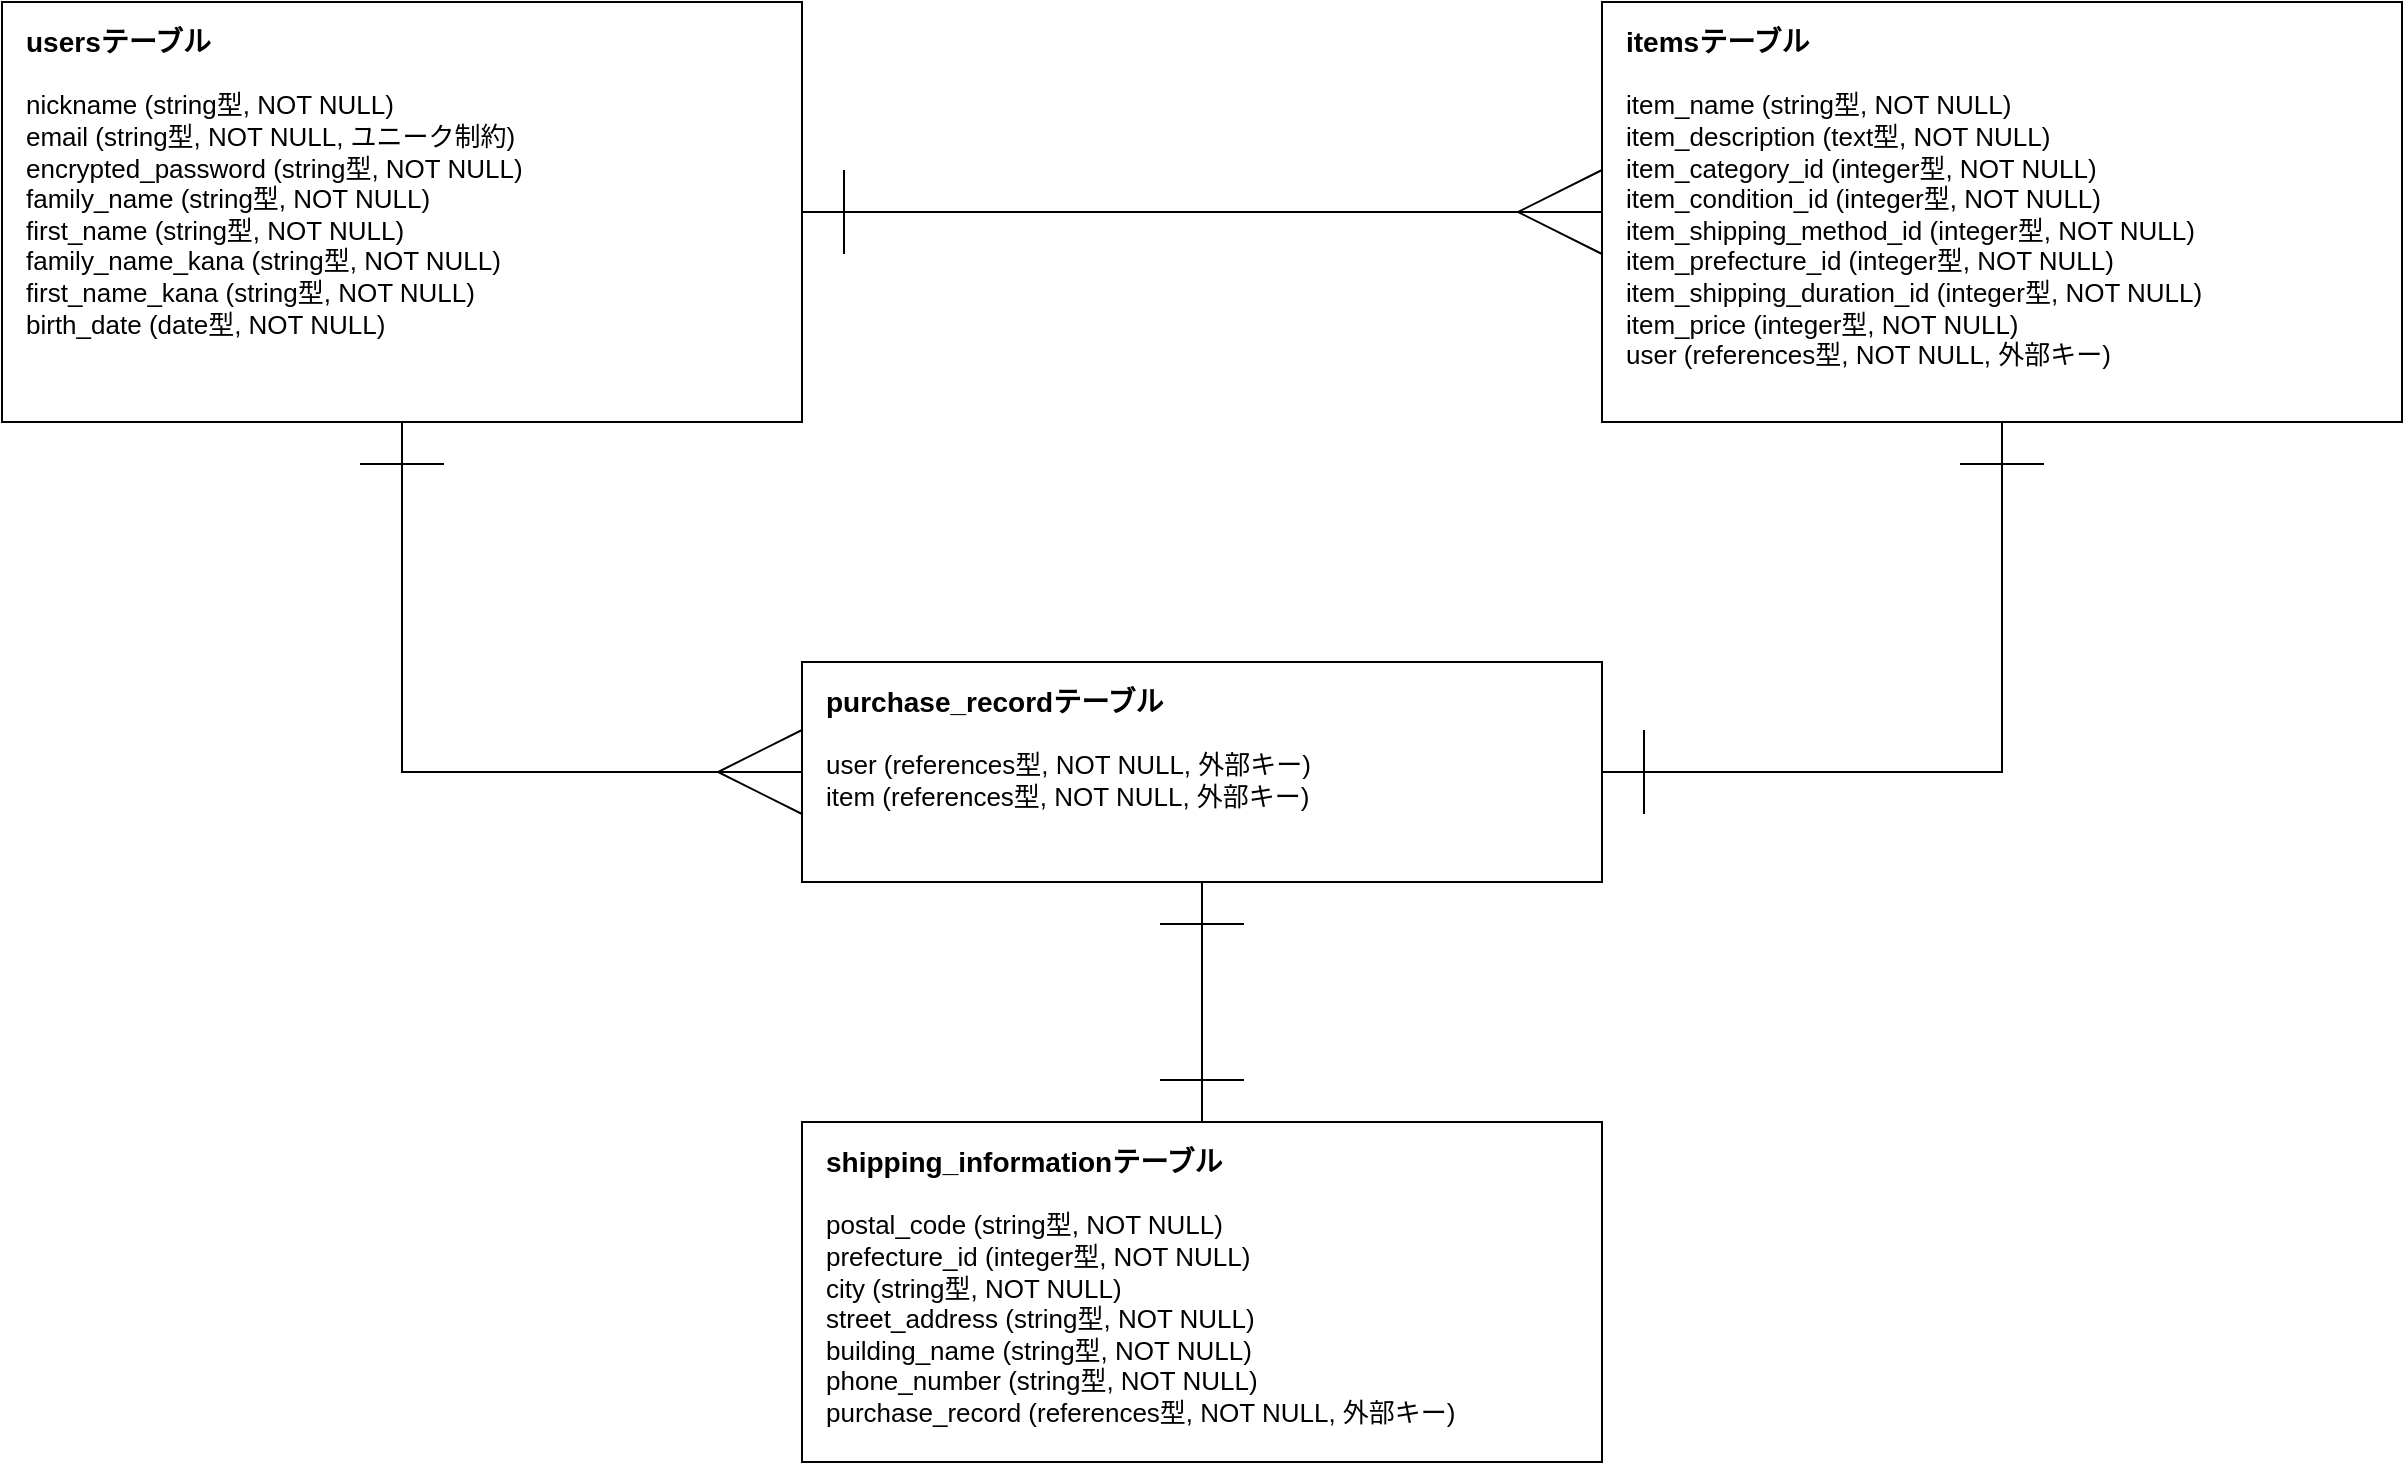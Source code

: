 <mxfile>
    <diagram id="SH2ILtIKAv5i9OEA5LSd" name="ページ1">
        <mxGraphModel dx="1116" dy="633" grid="1" gridSize="10" guides="1" tooltips="1" connect="1" arrows="1" fold="1" page="1" pageScale="1" pageWidth="827" pageHeight="1169" math="0" shadow="0">
            <root>
                <mxCell id="0"/>
                <mxCell id="1" parent="0"/>
                <mxCell id="9" style="edgeStyle=none;html=1;exitX=1;exitY=0.5;exitDx=0;exitDy=0;fontSize=14;endArrow=ERmany;endFill=0;strokeWidth=1;startArrow=ERone;startFill=0;endSize=40;sourcePerimeterSpacing=0;startSize=40;targetPerimeterSpacing=0;rounded=0;" edge="1" parent="1" source="3" target="4">
                    <mxGeometry relative="1" as="geometry"/>
                </mxCell>
                <mxCell id="10" style="edgeStyle=none;html=1;exitX=0.5;exitY=1;exitDx=0;exitDy=0;entryX=0;entryY=0.5;entryDx=0;entryDy=0;strokeWidth=1;fontSize=14;startArrow=ERone;startFill=0;endArrow=ERmany;endFill=0;startSize=40;endSize=40;sourcePerimeterSpacing=0;targetPerimeterSpacing=0;rounded=0;" edge="1" parent="1" source="3" target="7">
                    <mxGeometry relative="1" as="geometry">
                        <Array as="points">
                            <mxPoint x="240" y="545"/>
                        </Array>
                    </mxGeometry>
                </mxCell>
                <mxCell id="3" value="&lt;span style=&quot;border-color: var(--border-color); background-color: initial;&quot;&gt;&lt;b style=&quot;border-color: var(--border-color); font-size: 14px;&quot;&gt;usersテーブル&lt;/b&gt;&lt;br style=&quot;border-color: var(--border-color);&quot;&gt;&lt;br style=&quot;border-color: var(--border-color);&quot;&gt;&lt;span style=&quot;border-color: var(--border-color); background-color: initial;&quot;&gt;nickname&amp;nbsp;&lt;/span&gt;&lt;span style=&quot;border-color: var(--border-color);&quot;&gt;(string型, NOT NULL)&lt;/span&gt;&lt;br&gt;email (string型, NOT NULL, ユニーク制約)&lt;br style=&quot;border-color: var(--border-color);&quot;&gt;encrypted_password (string型, NOT NULL)&lt;br&gt;&lt;/span&gt;&lt;span style=&quot;border-color: var(--border-color); background-color: initial;&quot;&gt;family_name&amp;nbsp;&lt;/span&gt;&lt;span style=&quot;border-color: var(--border-color);&quot;&gt;(string型, NOT NULL)&lt;br&gt;&lt;/span&gt;&lt;span style=&quot;border-color: var(--border-color); background-color: initial;&quot;&gt;first_name&amp;nbsp;&lt;/span&gt;&lt;span style=&quot;border-color: var(--border-color);&quot;&gt;(string型, NOT NULL)&lt;br&gt;&lt;/span&gt;&lt;span style=&quot;border-color: var(--border-color); background-color: initial;&quot;&gt;family_name_kana&amp;nbsp;&lt;/span&gt;&lt;span style=&quot;border-color: var(--border-color);&quot;&gt;(string型, NOT NULL)&lt;/span&gt;&lt;span style=&quot;&quot;&gt;&lt;br&gt;&lt;/span&gt;&lt;span style=&quot;border-color: var(--border-color); background-color: initial;&quot;&gt;first_name_kana&amp;nbsp;&lt;/span&gt;&lt;span style=&quot;border-color: var(--border-color);&quot;&gt;(string型, NOT NULL)&lt;/span&gt;&lt;span style=&quot;&quot;&gt;&lt;br&gt;&lt;/span&gt;&lt;span style=&quot;border-color: var(--border-color); background-color: initial;&quot;&gt;birth_date&amp;nbsp;&lt;/span&gt;&lt;span style=&quot;border-color: var(--border-color);&quot;&gt;(date型, NOT NULL)&lt;/span&gt;&lt;span style=&quot;&quot;&gt;&lt;br&gt;&lt;/span&gt;" style="rounded=0;whiteSpace=wrap;html=1;labelBackgroundColor=none;labelBorderColor=none;strokeColor=default;fontSize=13;fontColor=none;verticalAlign=top;align=left;spacingLeft=10;spacingTop=5;spacingBottom=0;" vertex="1" parent="1">
                    <mxGeometry x="40" y="160" width="400" height="210" as="geometry"/>
                </mxCell>
                <mxCell id="11" style="edgeStyle=none;rounded=0;html=1;exitX=0.5;exitY=1;exitDx=0;exitDy=0;entryX=1;entryY=0.5;entryDx=0;entryDy=0;strokeWidth=1;fontSize=14;startArrow=ERone;startFill=0;endArrow=ERone;endFill=0;startSize=40;endSize=40;sourcePerimeterSpacing=0;targetPerimeterSpacing=0;" edge="1" parent="1" source="4" target="7">
                    <mxGeometry relative="1" as="geometry">
                        <Array as="points">
                            <mxPoint x="1040" y="545"/>
                        </Array>
                    </mxGeometry>
                </mxCell>
                <mxCell id="4" value="&lt;span style=&quot;border-color: var(--border-color); background-color: initial;&quot;&gt;&lt;b style=&quot;border-color: var(--border-color); font-size: 14px;&quot;&gt;itemsテーブル&lt;/b&gt;&lt;br style=&quot;border-color: var(--border-color);&quot;&gt;&lt;/span&gt;&lt;span style=&quot;border-color: var(--border-color);&quot;&gt;&lt;br&gt;item_name (string型, NOT NULL)&lt;br style=&quot;border-color: var(--border-color);&quot;&gt;item_description (text型, NOT NULL)&lt;br&gt;&lt;/span&gt;&lt;span style=&quot;border-color: var(--border-color); background-color: initial;&quot;&gt;item_category_id&amp;nbsp;&lt;/span&gt;&lt;span style=&quot;border-color: var(--border-color);&quot;&gt;(integer型, NOT NULL)&lt;br&gt;&lt;/span&gt;&lt;span style=&quot;border-color: var(--border-color); background-color: initial;&quot;&gt;item_condition_id&amp;nbsp;&lt;/span&gt;&lt;span style=&quot;border-color: var(--border-color);&quot;&gt;(integer型, NOT NULL)&lt;br&gt;&lt;/span&gt;&lt;span style=&quot;border-color: var(--border-color); background-color: initial;&quot;&gt;item_shipping_method_id&amp;nbsp;&lt;/span&gt;&lt;span style=&quot;border-color: var(--border-color);&quot;&gt;(integer型, NOT NULL)&lt;/span&gt;&lt;br&gt;&lt;span style=&quot;border-color: var(--border-color); background-color: initial;&quot;&gt;item_prefecture_id&amp;nbsp;&lt;/span&gt;&lt;span style=&quot;border-color: var(--border-color);&quot;&gt;(integer型, NOT NULL)&lt;/span&gt;&lt;br&gt;&lt;span style=&quot;border-color: var(--border-color); background-color: initial;&quot;&gt;item_shipping_duration_id&amp;nbsp;&lt;/span&gt;&lt;span style=&quot;border-color: var(--border-color);&quot;&gt;(integer型, NOT NULL)&lt;br&gt;&lt;span style=&quot;border-color: var(--border-color); background-color: initial;&quot;&gt;item_price&amp;nbsp;&lt;/span&gt;&lt;span style=&quot;border-color: var(--border-color);&quot;&gt;(integer型, NOT NULL)&lt;br&gt;&lt;/span&gt;user (references型, NOT NULL, 外部キー)&lt;br&gt;&lt;/span&gt;" style="rounded=0;whiteSpace=wrap;html=1;labelBackgroundColor=none;labelBorderColor=none;strokeColor=default;fontSize=13;fontColor=none;verticalAlign=top;align=left;spacingLeft=10;spacingTop=5;" vertex="1" parent="1">
                    <mxGeometry x="840" y="160" width="400" height="210" as="geometry"/>
                </mxCell>
                <mxCell id="7" value="&lt;span style=&quot;border-color: var(--border-color); background-color: initial;&quot;&gt;&lt;b style=&quot;border-color: var(--border-color); font-size: 14px;&quot;&gt;purchase_recordテーブル&lt;/b&gt;&lt;br style=&quot;border-color: var(--border-color);&quot;&gt;&lt;/span&gt;&lt;span style=&quot;border-color: var(--border-color);&quot;&gt;&lt;span style=&quot;border-color: var(--border-color);&quot;&gt;&lt;br&gt;&lt;/span&gt;user (references型, NOT NULL, 外部キー)&lt;br&gt;item (references型, NOT NULL, 外部キー)&lt;br&gt;&lt;/span&gt;" style="rounded=0;whiteSpace=wrap;html=1;labelBackgroundColor=none;labelBorderColor=none;strokeColor=default;fontSize=13;fontColor=none;verticalAlign=top;align=left;spacingLeft=10;spacingTop=5;" vertex="1" parent="1">
                    <mxGeometry x="440" y="490" width="400" height="110" as="geometry"/>
                </mxCell>
                <mxCell id="12" style="edgeStyle=none;rounded=0;html=1;exitX=0.5;exitY=0;exitDx=0;exitDy=0;entryX=0.5;entryY=1;entryDx=0;entryDy=0;strokeWidth=1;fontSize=14;startArrow=ERone;startFill=0;endArrow=ERone;endFill=0;startSize=40;endSize=40;sourcePerimeterSpacing=0;targetPerimeterSpacing=0;" edge="1" parent="1" source="8" target="7">
                    <mxGeometry relative="1" as="geometry"/>
                </mxCell>
                <mxCell id="8" value="&lt;span style=&quot;border-color: var(--border-color); background-color: initial;&quot;&gt;&lt;b style=&quot;border-color: var(--border-color); font-size: 14px;&quot;&gt;shipping_informationテーブル&lt;/b&gt;&lt;br style=&quot;border-color: var(--border-color);&quot;&gt;&lt;/span&gt;&lt;span style=&quot;border-color: var(--border-color);&quot;&gt;&lt;br&gt;postal_code (string型, NOT NULL)&lt;br style=&quot;border-color: var(--border-color);&quot;&gt;prefecture_id (integer型, NOT NULL)&lt;br&gt;&lt;/span&gt;&lt;span style=&quot;border-color: var(--border-color); background-color: initial;&quot;&gt;city&amp;nbsp;&lt;/span&gt;&lt;span style=&quot;border-color: var(--border-color);&quot;&gt;(string型, NOT NULL)&lt;br&gt;&lt;/span&gt;&lt;span style=&quot;border-color: var(--border-color); background-color: initial;&quot;&gt;street_address&amp;nbsp;&lt;/span&gt;&lt;span style=&quot;border-color: var(--border-color);&quot;&gt;(string型, NOT NULL)&lt;br&gt;&lt;/span&gt;&lt;span style=&quot;border-color: var(--border-color); background-color: initial;&quot;&gt;building_name&amp;nbsp;&lt;/span&gt;&lt;span style=&quot;border-color: var(--border-color);&quot;&gt;(string型, NOT NULL)&lt;/span&gt;&lt;br&gt;&lt;span style=&quot;border-color: var(--border-color); background-color: initial;&quot;&gt;phone_number&amp;nbsp;&lt;/span&gt;&lt;span style=&quot;border-color: var(--border-color);&quot;&gt;(string型, NOT NULL)&lt;/span&gt;&lt;span style=&quot;border-color: var(--border-color);&quot;&gt;&lt;span style=&quot;border-color: var(--border-color);&quot;&gt;&lt;br&gt;&lt;/span&gt;purchase_record (references型, NOT NULL, 外部キー)&lt;br&gt;&lt;/span&gt;" style="rounded=0;whiteSpace=wrap;html=1;labelBackgroundColor=none;labelBorderColor=none;strokeColor=default;fontSize=13;fontColor=none;verticalAlign=top;align=left;spacingLeft=10;spacingTop=5;" vertex="1" parent="1">
                    <mxGeometry x="440" y="720" width="400" height="170" as="geometry"/>
                </mxCell>
            </root>
        </mxGraphModel>
    </diagram>
</mxfile>